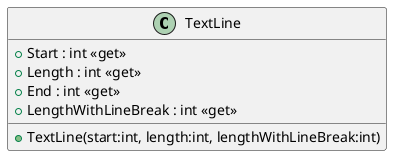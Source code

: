 @startuml
class TextLine {
    + TextLine(start:int, length:int, lengthWithLineBreak:int)
    + Start : int <<get>>
    + Length : int <<get>>
    + End : int <<get>>
    + LengthWithLineBreak : int <<get>>
}
@enduml
